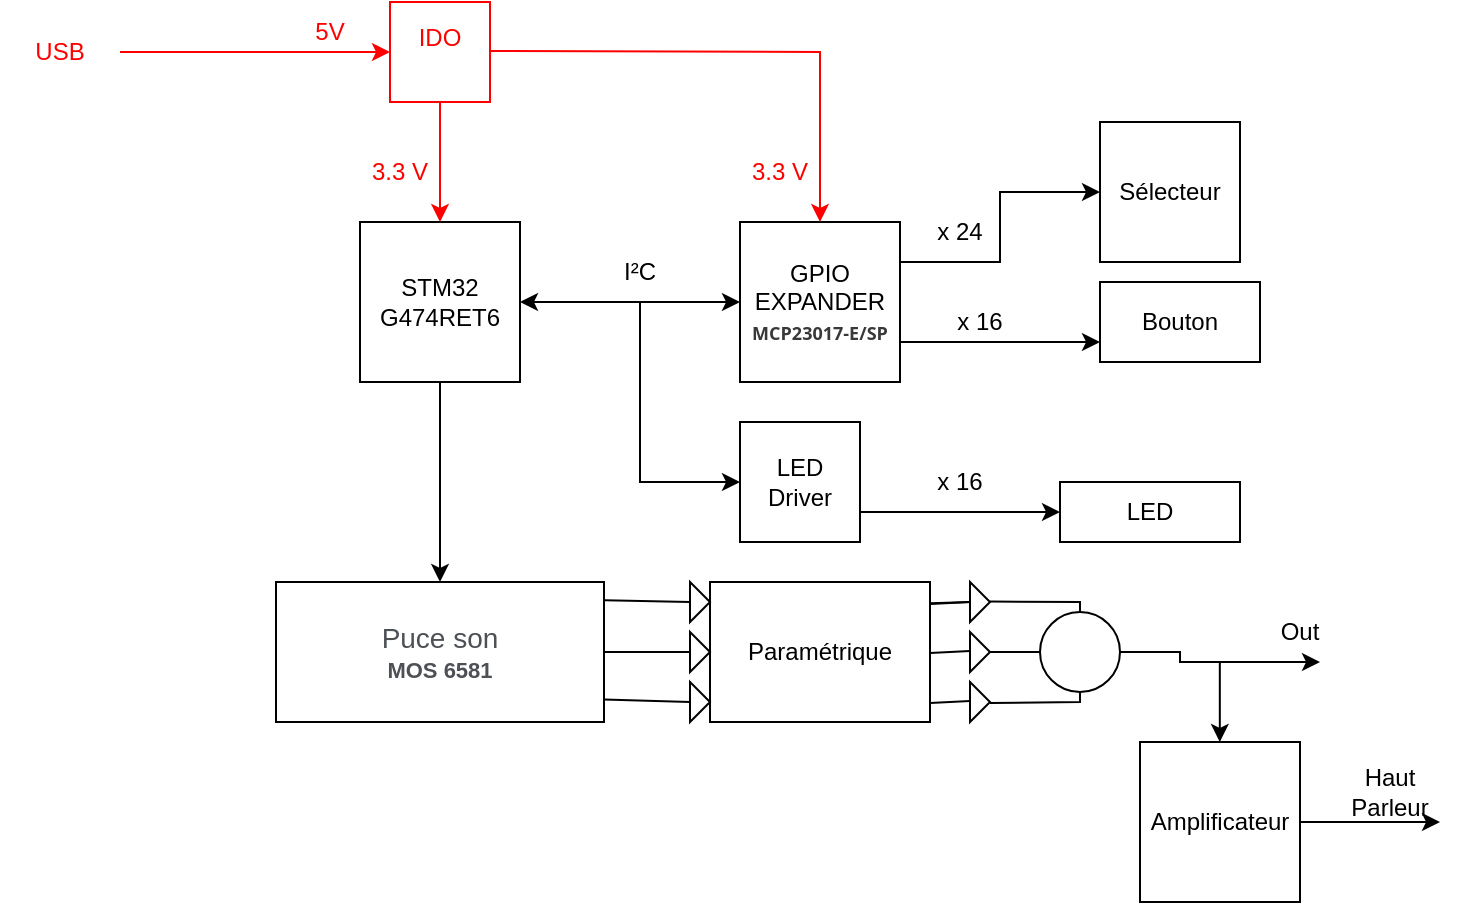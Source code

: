 <mxfile version="24.0.1" type="github">
  <diagram name="Page-1" id="TGpV7Wv8woa9MJFDgDpf">
    <mxGraphModel dx="836" dy="469" grid="1" gridSize="10" guides="1" tooltips="1" connect="1" arrows="1" fold="1" page="1" pageScale="1" pageWidth="827" pageHeight="1169" math="0" shadow="0">
      <root>
        <mxCell id="0" />
        <mxCell id="1" parent="0" />
        <mxCell id="_Irbj5H1ekWMQtstCUwH-1" value="STM32&lt;div&gt;G474RET6&lt;/div&gt;" style="whiteSpace=wrap;html=1;aspect=fixed;" vertex="1" parent="1">
          <mxGeometry x="340" y="150" width="80" height="80" as="geometry" />
        </mxCell>
        <mxCell id="_Irbj5H1ekWMQtstCUwH-2" value="&lt;span style=&quot;color: rgb(77, 81, 86); font-family: arial, sans-serif; font-size: 14px; text-align: left; background-color: rgb(255, 255, 255);&quot;&gt;Puce son&lt;/span&gt;&lt;div&gt;&lt;span style=&quot;color: rgb(77, 81, 86); font-family: arial, sans-serif; text-align: left; background-color: rgb(255, 255, 255);&quot;&gt;&lt;font style=&quot;font-size: 11px;&quot;&gt;&lt;b&gt;MOS 6581&lt;/b&gt;&lt;/font&gt;&lt;/span&gt;&lt;/div&gt;" style="rounded=0;whiteSpace=wrap;html=1;" vertex="1" parent="1">
          <mxGeometry x="298" y="330" width="164" height="70" as="geometry" />
        </mxCell>
        <mxCell id="_Irbj5H1ekWMQtstCUwH-3" value="GPIO&lt;div&gt;EXPANDER&lt;/div&gt;&lt;div&gt;&lt;span style=&quot;color: rgb(57, 57, 57); font-family: &amp;quot;Noto Sans&amp;quot;, Roboto, sans-serif; font-weight: 700; text-align: start; background-color: rgb(255, 255, 255); font-size: 9px;&quot;&gt;MCP23017-E/SP&lt;/span&gt;&lt;br&gt;&lt;/div&gt;" style="whiteSpace=wrap;html=1;aspect=fixed;" vertex="1" parent="1">
          <mxGeometry x="530" y="150" width="80" height="80" as="geometry" />
        </mxCell>
        <mxCell id="_Irbj5H1ekWMQtstCUwH-4" value="LED Driver" style="whiteSpace=wrap;html=1;aspect=fixed;" vertex="1" parent="1">
          <mxGeometry x="530" y="250" width="60" height="60" as="geometry" />
        </mxCell>
        <mxCell id="_Irbj5H1ekWMQtstCUwH-5" value="Amplificateur" style="whiteSpace=wrap;html=1;aspect=fixed;" vertex="1" parent="1">
          <mxGeometry x="730" y="410" width="80" height="80" as="geometry" />
        </mxCell>
        <mxCell id="_Irbj5H1ekWMQtstCUwH-6" value="Sélecteur" style="whiteSpace=wrap;html=1;aspect=fixed;" vertex="1" parent="1">
          <mxGeometry x="710" y="100" width="70" height="70" as="geometry" />
        </mxCell>
        <mxCell id="_Irbj5H1ekWMQtstCUwH-7" value="IDO&lt;div&gt;&lt;br&gt;&lt;/div&gt;" style="whiteSpace=wrap;html=1;aspect=fixed;strokeColor=#FF0000;fontColor=#FF0000;" vertex="1" parent="1">
          <mxGeometry x="355" y="40" width="50" height="50" as="geometry" />
        </mxCell>
        <mxCell id="_Irbj5H1ekWMQtstCUwH-8" value="" style="endArrow=classic;startArrow=classic;html=1;rounded=0;entryX=0;entryY=0.5;entryDx=0;entryDy=0;exitX=1;exitY=0.5;exitDx=0;exitDy=0;" edge="1" parent="1" source="_Irbj5H1ekWMQtstCUwH-1" target="_Irbj5H1ekWMQtstCUwH-3">
          <mxGeometry width="50" height="50" relative="1" as="geometry">
            <mxPoint x="380" y="260" as="sourcePoint" />
            <mxPoint x="430" y="210" as="targetPoint" />
          </mxGeometry>
        </mxCell>
        <mxCell id="_Irbj5H1ekWMQtstCUwH-9" value="" style="endArrow=classic;html=1;rounded=0;entryX=0;entryY=0.5;entryDx=0;entryDy=0;strokeColor=#FF0000;" edge="1" parent="1" target="_Irbj5H1ekWMQtstCUwH-7">
          <mxGeometry width="50" height="50" relative="1" as="geometry">
            <mxPoint x="220" y="65" as="sourcePoint" />
            <mxPoint x="270" y="25" as="targetPoint" />
          </mxGeometry>
        </mxCell>
        <mxCell id="_Irbj5H1ekWMQtstCUwH-11" value="" style="endArrow=classic;html=1;rounded=0;entryX=0.5;entryY=0;entryDx=0;entryDy=0;strokeColor=#FF0000;" edge="1" parent="1" target="_Irbj5H1ekWMQtstCUwH-3">
          <mxGeometry width="50" height="50" relative="1" as="geometry">
            <mxPoint x="405" y="64.5" as="sourcePoint" />
            <mxPoint x="540" y="64.5" as="targetPoint" />
            <Array as="points">
              <mxPoint x="570" y="65" />
            </Array>
          </mxGeometry>
        </mxCell>
        <mxCell id="_Irbj5H1ekWMQtstCUwH-12" value="" style="endArrow=classic;html=1;rounded=0;entryX=0.5;entryY=0;entryDx=0;entryDy=0;exitX=0.5;exitY=1;exitDx=0;exitDy=0;" edge="1" parent="1" source="_Irbj5H1ekWMQtstCUwH-1" target="_Irbj5H1ekWMQtstCUwH-2">
          <mxGeometry width="50" height="50" relative="1" as="geometry">
            <mxPoint x="250" y="95" as="sourcePoint" />
            <mxPoint x="385" y="95" as="targetPoint" />
          </mxGeometry>
        </mxCell>
        <mxCell id="_Irbj5H1ekWMQtstCUwH-13" value="" style="endArrow=classic;html=1;rounded=0;entryX=0;entryY=0.5;entryDx=0;entryDy=0;" edge="1" parent="1" target="_Irbj5H1ekWMQtstCUwH-4">
          <mxGeometry width="50" height="50" relative="1" as="geometry">
            <mxPoint x="480" y="190" as="sourcePoint" />
            <mxPoint x="440" y="260" as="targetPoint" />
            <Array as="points">
              <mxPoint x="480" y="280" />
            </Array>
          </mxGeometry>
        </mxCell>
        <mxCell id="_Irbj5H1ekWMQtstCUwH-14" value="Bouton" style="rounded=0;whiteSpace=wrap;html=1;" vertex="1" parent="1">
          <mxGeometry x="710" y="180" width="80" height="40" as="geometry" />
        </mxCell>
        <mxCell id="_Irbj5H1ekWMQtstCUwH-15" value="LED" style="rounded=0;whiteSpace=wrap;html=1;" vertex="1" parent="1">
          <mxGeometry x="690" y="280" width="90" height="30" as="geometry" />
        </mxCell>
        <mxCell id="_Irbj5H1ekWMQtstCUwH-17" value="Paramétrique" style="rounded=0;whiteSpace=wrap;html=1;" vertex="1" parent="1">
          <mxGeometry x="515" y="330" width="110" height="70" as="geometry" />
        </mxCell>
        <mxCell id="_Irbj5H1ekWMQtstCUwH-18" value="" style="ellipse;whiteSpace=wrap;html=1;aspect=fixed;" vertex="1" parent="1">
          <mxGeometry x="680" y="345" width="40" height="40" as="geometry" />
        </mxCell>
        <mxCell id="_Irbj5H1ekWMQtstCUwH-19" value="" style="endArrow=classic;html=1;rounded=0;entryX=0;entryY=0.5;entryDx=0;entryDy=0;exitX=1;exitY=0.75;exitDx=0;exitDy=0;" edge="1" parent="1" source="_Irbj5H1ekWMQtstCUwH-4" target="_Irbj5H1ekWMQtstCUwH-15">
          <mxGeometry width="50" height="50" relative="1" as="geometry">
            <mxPoint x="590" y="300" as="sourcePoint" />
            <mxPoint x="530" y="250" as="targetPoint" />
          </mxGeometry>
        </mxCell>
        <mxCell id="_Irbj5H1ekWMQtstCUwH-22" value="" style="endArrow=classic;html=1;rounded=0;exitX=1;exitY=0.75;exitDx=0;exitDy=0;" edge="1" parent="1">
          <mxGeometry width="50" height="50" relative="1" as="geometry">
            <mxPoint x="610" y="210" as="sourcePoint" />
            <mxPoint x="710" y="210" as="targetPoint" />
          </mxGeometry>
        </mxCell>
        <mxCell id="_Irbj5H1ekWMQtstCUwH-24" value="" style="endArrow=classic;html=1;rounded=0;entryX=0;entryY=0.5;entryDx=0;entryDy=0;exitX=1;exitY=0.75;exitDx=0;exitDy=0;" edge="1" parent="1" target="_Irbj5H1ekWMQtstCUwH-6">
          <mxGeometry width="50" height="50" relative="1" as="geometry">
            <mxPoint x="610" y="170" as="sourcePoint" />
            <mxPoint x="710" y="170" as="targetPoint" />
            <Array as="points">
              <mxPoint x="660" y="170" />
              <mxPoint x="660" y="135" />
            </Array>
          </mxGeometry>
        </mxCell>
        <mxCell id="_Irbj5H1ekWMQtstCUwH-25" value="USB" style="text;html=1;align=center;verticalAlign=middle;whiteSpace=wrap;rounded=0;fontColor=#FF0000;" vertex="1" parent="1">
          <mxGeometry x="160" y="50" width="60" height="30" as="geometry" />
        </mxCell>
        <mxCell id="_Irbj5H1ekWMQtstCUwH-26" value="5V" style="text;html=1;align=center;verticalAlign=middle;whiteSpace=wrap;rounded=0;fontColor=#FF0000;" vertex="1" parent="1">
          <mxGeometry x="295" y="40" width="60" height="30" as="geometry" />
        </mxCell>
        <mxCell id="_Irbj5H1ekWMQtstCUwH-27" value="3.3 V" style="text;html=1;align=center;verticalAlign=middle;whiteSpace=wrap;rounded=0;fontColor=#FF0000;" vertex="1" parent="1">
          <mxGeometry x="330" y="110" width="60" height="30" as="geometry" />
        </mxCell>
        <mxCell id="_Irbj5H1ekWMQtstCUwH-28" value="3.3 V" style="text;html=1;align=center;verticalAlign=middle;whiteSpace=wrap;rounded=0;fontColor=#FF0000;" vertex="1" parent="1">
          <mxGeometry x="520" y="110" width="60" height="30" as="geometry" />
        </mxCell>
        <mxCell id="_Irbj5H1ekWMQtstCUwH-29" value="I²C" style="text;html=1;align=center;verticalAlign=middle;whiteSpace=wrap;rounded=0;" vertex="1" parent="1">
          <mxGeometry x="450" y="160" width="60" height="30" as="geometry" />
        </mxCell>
        <mxCell id="_Irbj5H1ekWMQtstCUwH-30" value="" style="endArrow=classic;html=1;rounded=0;entryX=0.5;entryY=0;entryDx=0;entryDy=0;strokeColor=#FF0000;exitX=0.5;exitY=1;exitDx=0;exitDy=0;" edge="1" parent="1" source="_Irbj5H1ekWMQtstCUwH-7" target="_Irbj5H1ekWMQtstCUwH-1">
          <mxGeometry width="50" height="50" relative="1" as="geometry">
            <mxPoint x="395" y="120" as="sourcePoint" />
            <mxPoint x="530" y="120" as="targetPoint" />
          </mxGeometry>
        </mxCell>
        <mxCell id="_Irbj5H1ekWMQtstCUwH-31" value="x 16" style="text;html=1;align=center;verticalAlign=middle;whiteSpace=wrap;rounded=0;" vertex="1" parent="1">
          <mxGeometry x="620" y="185" width="60" height="30" as="geometry" />
        </mxCell>
        <mxCell id="_Irbj5H1ekWMQtstCUwH-32" value="x 24" style="text;html=1;align=center;verticalAlign=middle;whiteSpace=wrap;rounded=0;" vertex="1" parent="1">
          <mxGeometry x="610" y="140" width="60" height="30" as="geometry" />
        </mxCell>
        <mxCell id="_Irbj5H1ekWMQtstCUwH-33" value="x 16" style="text;html=1;align=center;verticalAlign=middle;whiteSpace=wrap;rounded=0;" vertex="1" parent="1">
          <mxGeometry x="610" y="265" width="60" height="30" as="geometry" />
        </mxCell>
        <mxCell id="_Irbj5H1ekWMQtstCUwH-35" value="" style="triangle;whiteSpace=wrap;html=1;" vertex="1" parent="1">
          <mxGeometry x="505" y="330" width="10" height="20" as="geometry" />
        </mxCell>
        <mxCell id="_Irbj5H1ekWMQtstCUwH-40" value="" style="triangle;whiteSpace=wrap;html=1;" vertex="1" parent="1">
          <mxGeometry x="505" y="380" width="10" height="20" as="geometry" />
        </mxCell>
        <mxCell id="_Irbj5H1ekWMQtstCUwH-41" value="" style="triangle;whiteSpace=wrap;html=1;" vertex="1" parent="1">
          <mxGeometry x="505" y="355" width="10" height="20" as="geometry" />
        </mxCell>
        <mxCell id="_Irbj5H1ekWMQtstCUwH-43" value="" style="endArrow=none;html=1;rounded=0;entryX=0;entryY=0.5;entryDx=0;entryDy=0;exitX=1.002;exitY=0.13;exitDx=0;exitDy=0;exitPerimeter=0;" edge="1" parent="1" source="_Irbj5H1ekWMQtstCUwH-2" target="_Irbj5H1ekWMQtstCUwH-35">
          <mxGeometry width="50" height="50" relative="1" as="geometry">
            <mxPoint x="470" y="340" as="sourcePoint" />
            <mxPoint x="500" y="340" as="targetPoint" />
            <Array as="points" />
          </mxGeometry>
        </mxCell>
        <mxCell id="_Irbj5H1ekWMQtstCUwH-45" value="" style="endArrow=none;html=1;rounded=0;exitX=1;exitY=0.5;exitDx=0;exitDy=0;entryX=0;entryY=0.5;entryDx=0;entryDy=0;" edge="1" parent="1" source="_Irbj5H1ekWMQtstCUwH-2" target="_Irbj5H1ekWMQtstCUwH-41">
          <mxGeometry width="50" height="50" relative="1" as="geometry">
            <mxPoint x="470" y="350" as="sourcePoint" />
            <mxPoint x="500" y="365" as="targetPoint" />
            <Array as="points" />
          </mxGeometry>
        </mxCell>
        <mxCell id="_Irbj5H1ekWMQtstCUwH-46" value="" style="endArrow=none;html=1;rounded=0;entryX=0;entryY=0.5;entryDx=0;entryDy=0;exitX=1;exitY=0.839;exitDx=0;exitDy=0;exitPerimeter=0;" edge="1" parent="1" source="_Irbj5H1ekWMQtstCUwH-2" target="_Irbj5H1ekWMQtstCUwH-40">
          <mxGeometry width="50" height="50" relative="1" as="geometry">
            <mxPoint x="480" y="360" as="sourcePoint" />
            <mxPoint x="525" y="360" as="targetPoint" />
            <Array as="points" />
          </mxGeometry>
        </mxCell>
        <mxCell id="_Irbj5H1ekWMQtstCUwH-47" value="" style="triangle;whiteSpace=wrap;html=1;" vertex="1" parent="1">
          <mxGeometry x="645" y="355" width="10" height="20" as="geometry" />
        </mxCell>
        <mxCell id="_Irbj5H1ekWMQtstCUwH-48" value="" style="triangle;whiteSpace=wrap;html=1;" vertex="1" parent="1">
          <mxGeometry x="645" y="380" width="10" height="20" as="geometry" />
        </mxCell>
        <mxCell id="_Irbj5H1ekWMQtstCUwH-49" value="" style="triangle;whiteSpace=wrap;html=1;" vertex="1" parent="1">
          <mxGeometry x="645" y="330" width="10" height="20" as="geometry" />
        </mxCell>
        <mxCell id="_Irbj5H1ekWMQtstCUwH-51" value="" style="endArrow=none;html=1;rounded=0;exitX=1.004;exitY=0.151;exitDx=0;exitDy=0;entryX=0;entryY=0.5;entryDx=0;entryDy=0;exitPerimeter=0;" edge="1" parent="1" source="_Irbj5H1ekWMQtstCUwH-17" target="_Irbj5H1ekWMQtstCUwH-49">
          <mxGeometry width="50" height="50" relative="1" as="geometry">
            <mxPoint x="580" y="260" as="sourcePoint" />
            <mxPoint x="630" y="210" as="targetPoint" />
          </mxGeometry>
        </mxCell>
        <mxCell id="_Irbj5H1ekWMQtstCUwH-52" value="" style="endArrow=none;html=1;rounded=0;exitX=1.004;exitY=0.151;exitDx=0;exitDy=0;entryX=0;entryY=0.5;entryDx=0;entryDy=0;exitPerimeter=0;" edge="1" parent="1">
          <mxGeometry width="50" height="50" relative="1" as="geometry">
            <mxPoint x="625" y="341" as="sourcePoint" />
            <mxPoint x="645" y="340" as="targetPoint" />
          </mxGeometry>
        </mxCell>
        <mxCell id="_Irbj5H1ekWMQtstCUwH-53" value="" style="endArrow=none;html=1;rounded=0;exitX=1.004;exitY=0.151;exitDx=0;exitDy=0;entryX=0;entryY=0.5;entryDx=0;entryDy=0;exitPerimeter=0;" edge="1" parent="1">
          <mxGeometry width="50" height="50" relative="1" as="geometry">
            <mxPoint x="625" y="365.5" as="sourcePoint" />
            <mxPoint x="645" y="364.5" as="targetPoint" />
          </mxGeometry>
        </mxCell>
        <mxCell id="_Irbj5H1ekWMQtstCUwH-54" value="" style="endArrow=none;html=1;rounded=0;exitX=1.004;exitY=0.151;exitDx=0;exitDy=0;entryX=0;entryY=0.5;entryDx=0;entryDy=0;exitPerimeter=0;" edge="1" parent="1">
          <mxGeometry width="50" height="50" relative="1" as="geometry">
            <mxPoint x="625" y="390.5" as="sourcePoint" />
            <mxPoint x="645" y="389.5" as="targetPoint" />
          </mxGeometry>
        </mxCell>
        <mxCell id="_Irbj5H1ekWMQtstCUwH-55" value="" style="endArrow=none;html=1;rounded=0;exitX=1.004;exitY=0.151;exitDx=0;exitDy=0;entryX=0.5;entryY=1;entryDx=0;entryDy=0;exitPerimeter=0;" edge="1" parent="1" target="_Irbj5H1ekWMQtstCUwH-18">
          <mxGeometry width="50" height="50" relative="1" as="geometry">
            <mxPoint x="655" y="390.5" as="sourcePoint" />
            <mxPoint x="675" y="389.5" as="targetPoint" />
            <Array as="points">
              <mxPoint x="700" y="390" />
            </Array>
          </mxGeometry>
        </mxCell>
        <mxCell id="_Irbj5H1ekWMQtstCUwH-56" value="" style="endArrow=none;html=1;rounded=0;exitX=1;exitY=0.5;exitDx=0;exitDy=0;entryX=0;entryY=0.5;entryDx=0;entryDy=0;" edge="1" parent="1" source="_Irbj5H1ekWMQtstCUwH-47" target="_Irbj5H1ekWMQtstCUwH-18">
          <mxGeometry width="50" height="50" relative="1" as="geometry">
            <mxPoint x="665" y="381" as="sourcePoint" />
            <mxPoint x="685" y="380" as="targetPoint" />
          </mxGeometry>
        </mxCell>
        <mxCell id="_Irbj5H1ekWMQtstCUwH-57" value="" style="endArrow=none;html=1;rounded=0;entryX=0.5;entryY=0;entryDx=0;entryDy=0;" edge="1" parent="1" target="_Irbj5H1ekWMQtstCUwH-18">
          <mxGeometry width="50" height="50" relative="1" as="geometry">
            <mxPoint x="655" y="339.74" as="sourcePoint" />
            <mxPoint x="670" y="339.74" as="targetPoint" />
            <Array as="points">
              <mxPoint x="700" y="340" />
            </Array>
          </mxGeometry>
        </mxCell>
        <mxCell id="_Irbj5H1ekWMQtstCUwH-58" value="" style="endArrow=classic;html=1;rounded=0;" edge="1" parent="1">
          <mxGeometry width="50" height="50" relative="1" as="geometry">
            <mxPoint x="720" y="365" as="sourcePoint" />
            <mxPoint x="820" y="370" as="targetPoint" />
            <Array as="points">
              <mxPoint x="750" y="365" />
              <mxPoint x="750" y="370" />
            </Array>
          </mxGeometry>
        </mxCell>
        <mxCell id="_Irbj5H1ekWMQtstCUwH-59" value="" style="endArrow=classic;html=1;rounded=0;entryX=0.5;entryY=0;entryDx=0;entryDy=0;" edge="1" parent="1">
          <mxGeometry width="50" height="50" relative="1" as="geometry">
            <mxPoint x="769.91" y="370" as="sourcePoint" />
            <mxPoint x="769.91" y="410" as="targetPoint" />
          </mxGeometry>
        </mxCell>
        <mxCell id="_Irbj5H1ekWMQtstCUwH-61" value="" style="endArrow=classic;html=1;rounded=0;" edge="1" parent="1">
          <mxGeometry width="50" height="50" relative="1" as="geometry">
            <mxPoint x="810" y="450" as="sourcePoint" />
            <mxPoint x="880" y="450" as="targetPoint" />
          </mxGeometry>
        </mxCell>
        <mxCell id="_Irbj5H1ekWMQtstCUwH-63" value="Haut&lt;div&gt;Parleur&lt;/div&gt;" style="text;html=1;align=center;verticalAlign=middle;whiteSpace=wrap;rounded=0;" vertex="1" parent="1">
          <mxGeometry x="820" y="420" width="70" height="30" as="geometry" />
        </mxCell>
        <mxCell id="_Irbj5H1ekWMQtstCUwH-64" value="Out" style="text;html=1;align=center;verticalAlign=middle;whiteSpace=wrap;rounded=0;" vertex="1" parent="1">
          <mxGeometry x="780" y="340" width="60" height="30" as="geometry" />
        </mxCell>
      </root>
    </mxGraphModel>
  </diagram>
</mxfile>
